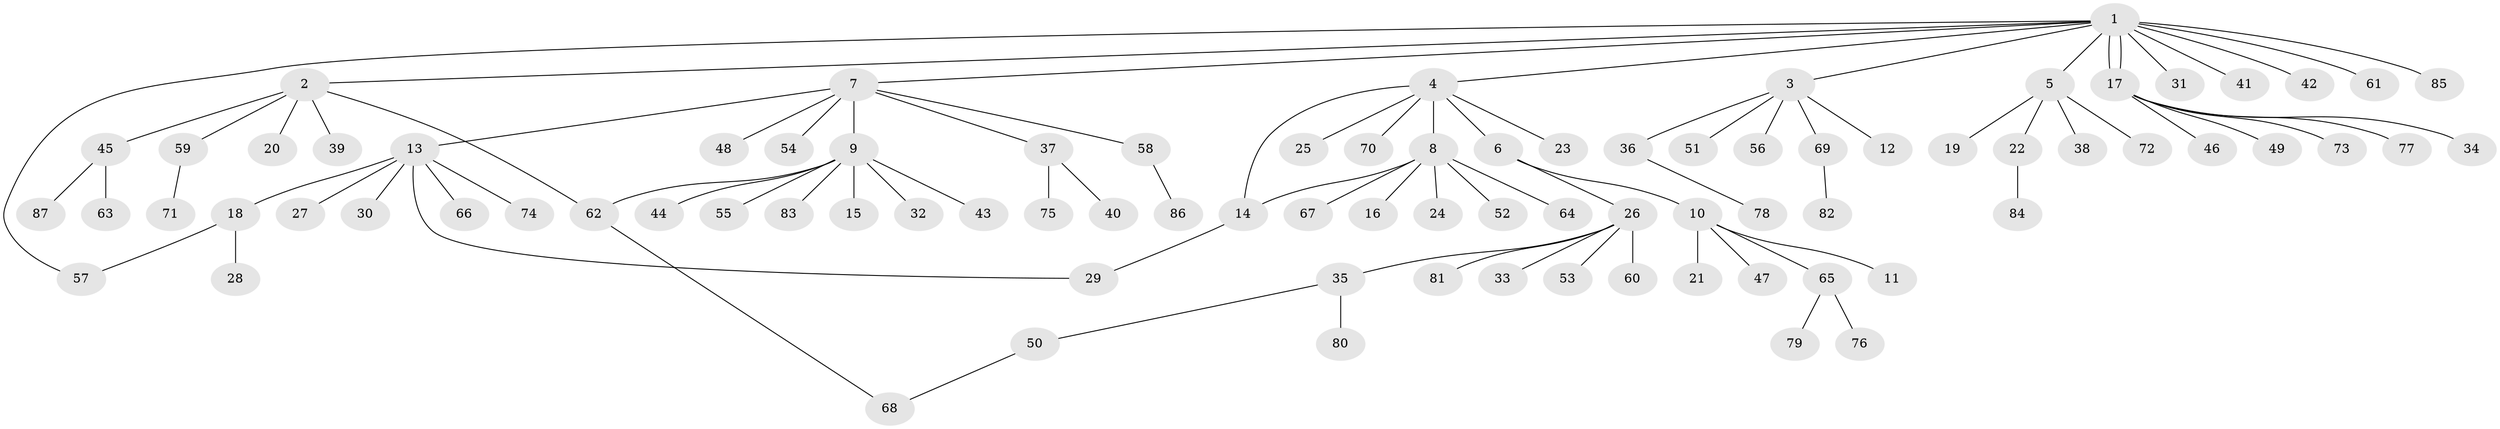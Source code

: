 // Generated by graph-tools (version 1.1) at 2025/11/02/27/25 16:11:15]
// undirected, 87 vertices, 92 edges
graph export_dot {
graph [start="1"]
  node [color=gray90,style=filled];
  1;
  2;
  3;
  4;
  5;
  6;
  7;
  8;
  9;
  10;
  11;
  12;
  13;
  14;
  15;
  16;
  17;
  18;
  19;
  20;
  21;
  22;
  23;
  24;
  25;
  26;
  27;
  28;
  29;
  30;
  31;
  32;
  33;
  34;
  35;
  36;
  37;
  38;
  39;
  40;
  41;
  42;
  43;
  44;
  45;
  46;
  47;
  48;
  49;
  50;
  51;
  52;
  53;
  54;
  55;
  56;
  57;
  58;
  59;
  60;
  61;
  62;
  63;
  64;
  65;
  66;
  67;
  68;
  69;
  70;
  71;
  72;
  73;
  74;
  75;
  76;
  77;
  78;
  79;
  80;
  81;
  82;
  83;
  84;
  85;
  86;
  87;
  1 -- 2;
  1 -- 3;
  1 -- 4;
  1 -- 5;
  1 -- 7;
  1 -- 17;
  1 -- 17;
  1 -- 31;
  1 -- 41;
  1 -- 42;
  1 -- 57;
  1 -- 61;
  1 -- 85;
  2 -- 20;
  2 -- 39;
  2 -- 45;
  2 -- 59;
  2 -- 62;
  3 -- 12;
  3 -- 36;
  3 -- 51;
  3 -- 56;
  3 -- 69;
  4 -- 6;
  4 -- 8;
  4 -- 14;
  4 -- 23;
  4 -- 25;
  4 -- 70;
  5 -- 19;
  5 -- 22;
  5 -- 38;
  5 -- 72;
  6 -- 10;
  6 -- 26;
  7 -- 9;
  7 -- 13;
  7 -- 37;
  7 -- 48;
  7 -- 54;
  7 -- 58;
  8 -- 14;
  8 -- 16;
  8 -- 24;
  8 -- 52;
  8 -- 64;
  8 -- 67;
  9 -- 15;
  9 -- 32;
  9 -- 43;
  9 -- 44;
  9 -- 55;
  9 -- 62;
  9 -- 83;
  10 -- 11;
  10 -- 21;
  10 -- 47;
  10 -- 65;
  13 -- 18;
  13 -- 27;
  13 -- 29;
  13 -- 30;
  13 -- 66;
  13 -- 74;
  14 -- 29;
  17 -- 34;
  17 -- 46;
  17 -- 49;
  17 -- 73;
  17 -- 77;
  18 -- 28;
  18 -- 57;
  22 -- 84;
  26 -- 33;
  26 -- 35;
  26 -- 53;
  26 -- 60;
  26 -- 81;
  35 -- 50;
  35 -- 80;
  36 -- 78;
  37 -- 40;
  37 -- 75;
  45 -- 63;
  45 -- 87;
  50 -- 68;
  58 -- 86;
  59 -- 71;
  62 -- 68;
  65 -- 76;
  65 -- 79;
  69 -- 82;
}
